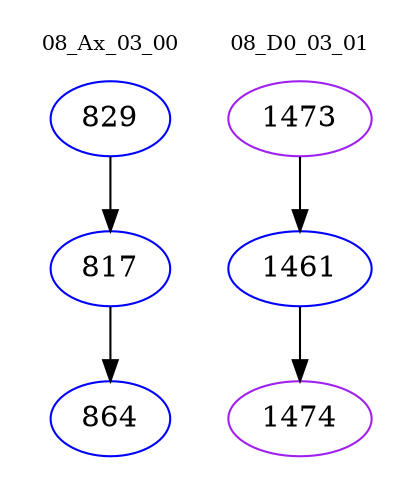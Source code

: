 digraph{
subgraph cluster_0 {
color = white
label = "08_Ax_03_00";
fontsize=10;
T0_829 [label="829", color="blue"]
T0_829 -> T0_817 [color="black"]
T0_817 [label="817", color="blue"]
T0_817 -> T0_864 [color="black"]
T0_864 [label="864", color="blue"]
}
subgraph cluster_1 {
color = white
label = "08_D0_03_01";
fontsize=10;
T1_1473 [label="1473", color="purple"]
T1_1473 -> T1_1461 [color="black"]
T1_1461 [label="1461", color="blue"]
T1_1461 -> T1_1474 [color="black"]
T1_1474 [label="1474", color="purple"]
}
}
